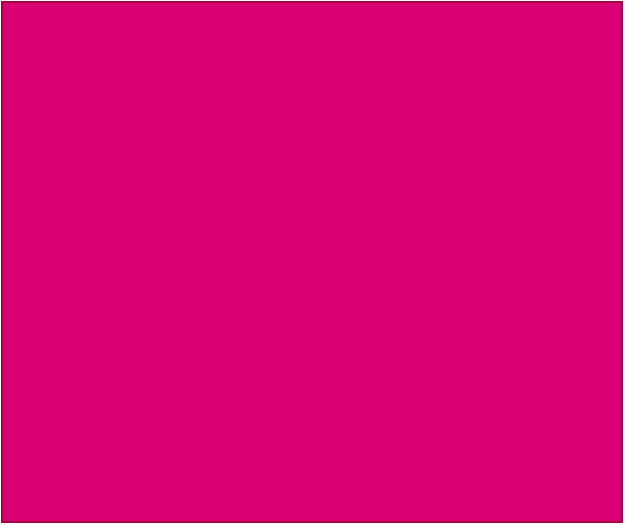 <mxfile version="20.2.3" type="device"><diagram id="JBzyz8E2U7XhJp51R_8Y" name="Page-1"><mxGraphModel dx="1422" dy="878" grid="1" gridSize="10" guides="1" tooltips="1" connect="1" arrows="1" fold="1" page="1" pageScale="1" pageWidth="827" pageHeight="1169" math="0" shadow="0"><root><mxCell id="0"/><mxCell id="1" parent="0"/><mxCell id="5TzHmV_yBQoboU8BWRP5-1" value="" style="rounded=0;whiteSpace=wrap;html=1;fillColor=#d80073;fontColor=#ffffff;strokeColor=#A50040;" vertex="1" parent="1"><mxGeometry x="220" y="180" width="310" height="260" as="geometry"/></mxCell></root></mxGraphModel></diagram></mxfile>